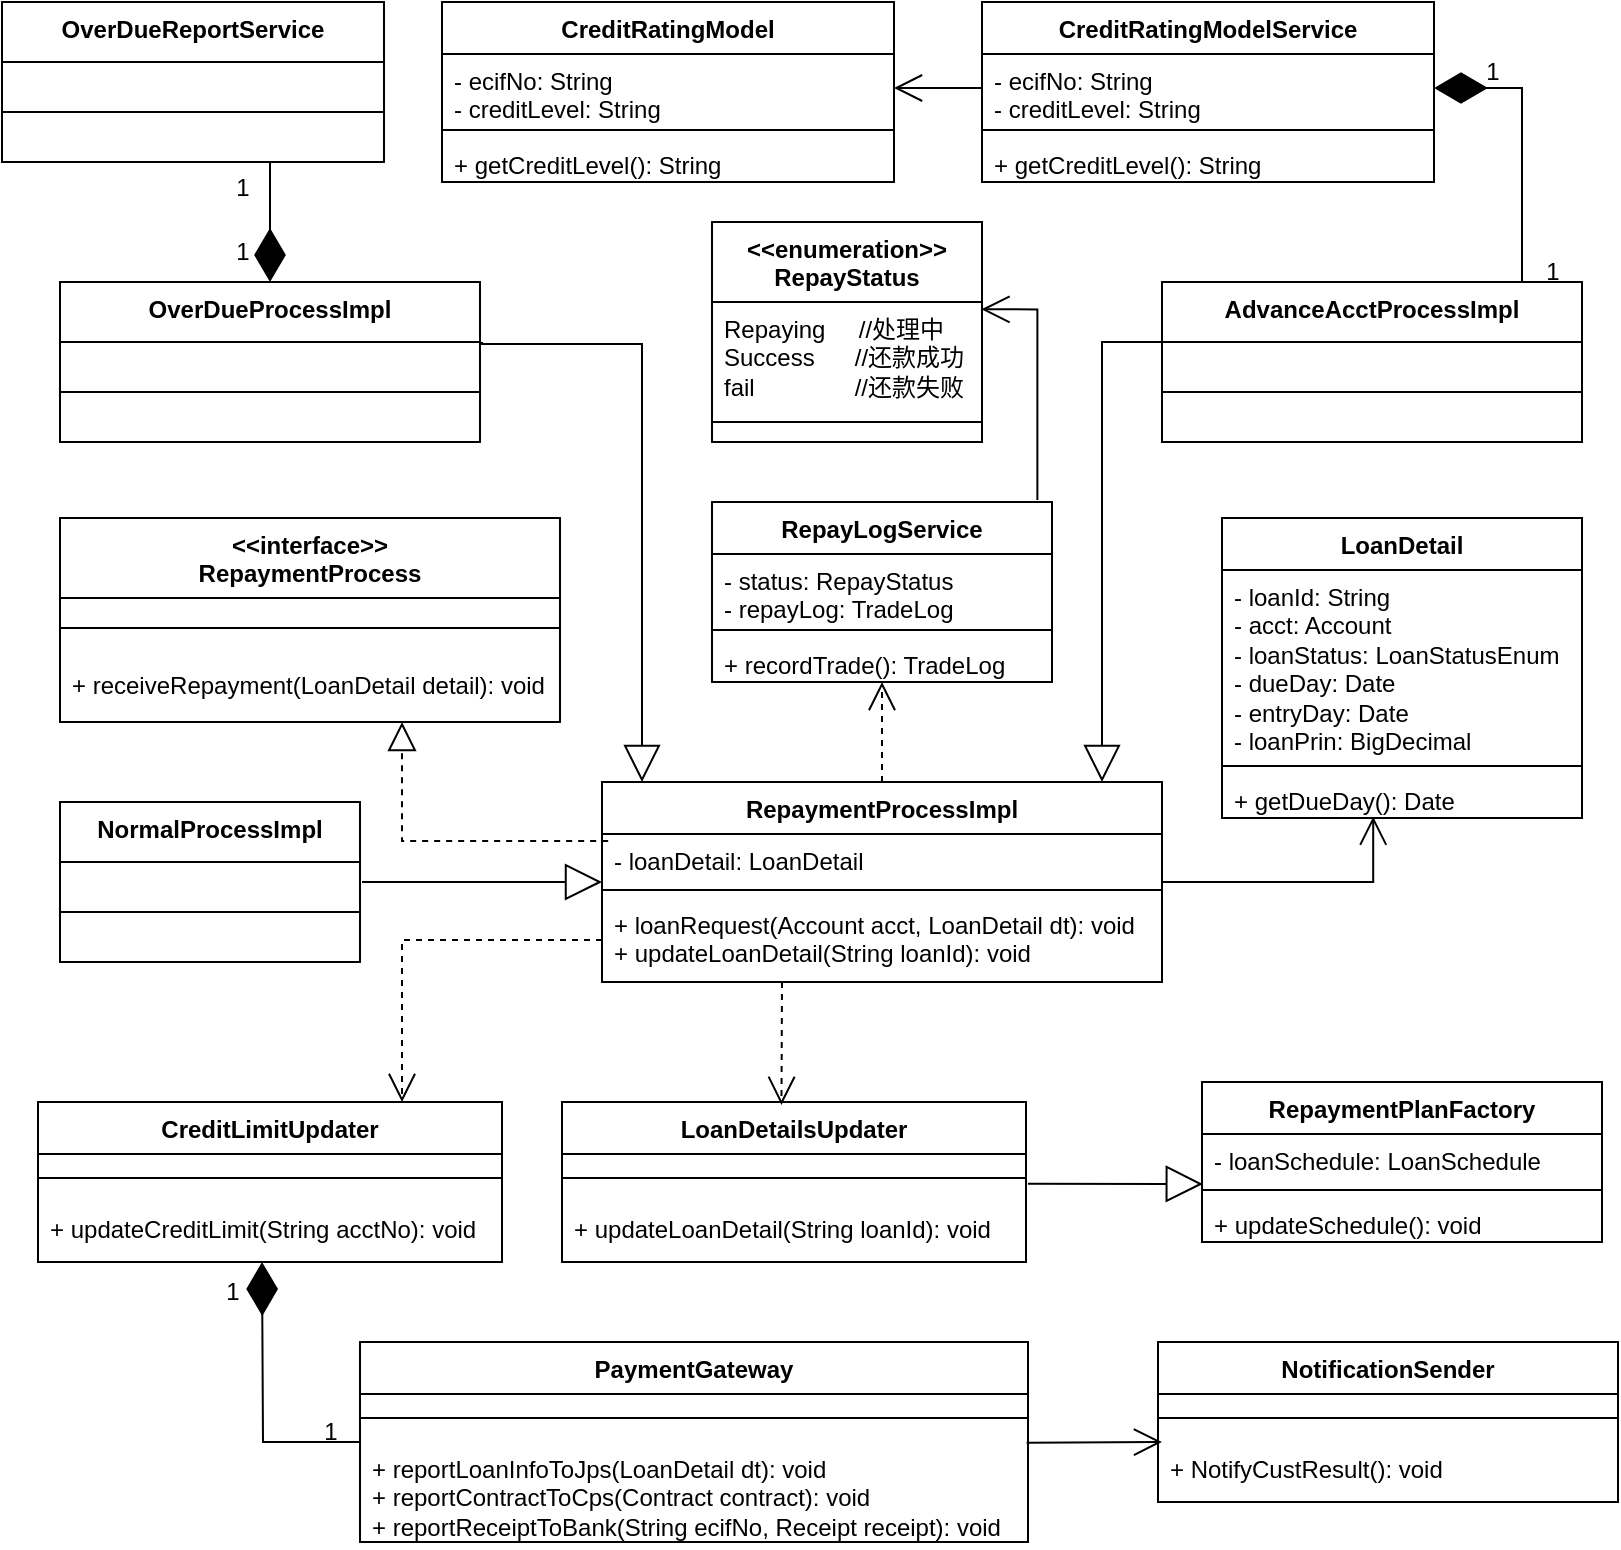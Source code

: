 <mxfile version="21.6.9" type="github">
  <diagram name="第 1 页" id="CDCMT0ahfo753EKsKTET">
    <mxGraphModel dx="1173" dy="772" grid="1" gridSize="10" guides="1" tooltips="1" connect="1" arrows="1" fold="1" page="1" pageScale="1" pageWidth="827" pageHeight="1169" math="0" shadow="0">
      <root>
        <mxCell id="0" />
        <mxCell id="1" parent="0" />
        <mxCell id="DLmoHrTBkKyLxjn6FFNR-3" value="&amp;lt;&amp;lt;interface&amp;gt;&amp;gt;&lt;br style=&quot;border-color: var(--border-color);&quot;&gt;RepaymentProcess" style="swimlane;fontStyle=1;align=center;verticalAlign=top;childLayout=stackLayout;horizontal=1;startSize=40;horizontalStack=0;resizeParent=1;resizeParentMax=0;resizeLast=0;collapsible=1;marginBottom=0;whiteSpace=wrap;html=1;" parent="1" vertex="1">
          <mxGeometry x="39" y="1008" width="250" height="102" as="geometry" />
        </mxCell>
        <mxCell id="DLmoHrTBkKyLxjn6FFNR-5" value="" style="line;strokeWidth=1;fillColor=none;align=left;verticalAlign=middle;spacingTop=-1;spacingLeft=3;spacingRight=3;rotatable=0;labelPosition=right;points=[];portConstraint=eastwest;strokeColor=inherit;" parent="DLmoHrTBkKyLxjn6FFNR-3" vertex="1">
          <mxGeometry y="40" width="250" height="30" as="geometry" />
        </mxCell>
        <mxCell id="DLmoHrTBkKyLxjn6FFNR-6" value="+ receiveRepayment(LoanDetail detail): void" style="text;strokeColor=none;fillColor=none;align=left;verticalAlign=top;spacingLeft=4;spacingRight=4;overflow=hidden;rotatable=0;points=[[0,0.5],[1,0.5]];portConstraint=eastwest;whiteSpace=wrap;html=1;" parent="DLmoHrTBkKyLxjn6FFNR-3" vertex="1">
          <mxGeometry y="70" width="250" height="32" as="geometry" />
        </mxCell>
        <mxCell id="DLmoHrTBkKyLxjn6FFNR-10" value="RepaymentProcessImpl" style="swimlane;fontStyle=1;align=center;verticalAlign=top;childLayout=stackLayout;horizontal=1;startSize=26;horizontalStack=0;resizeParent=1;resizeParentMax=0;resizeLast=0;collapsible=1;marginBottom=0;whiteSpace=wrap;html=1;" parent="1" vertex="1">
          <mxGeometry x="310" y="1140" width="280" height="100" as="geometry" />
        </mxCell>
        <mxCell id="DLmoHrTBkKyLxjn6FFNR-11" value="- loanDetail: LoanDetail" style="text;strokeColor=none;fillColor=none;align=left;verticalAlign=top;spacingLeft=4;spacingRight=4;overflow=hidden;rotatable=0;points=[[0,0.5],[1,0.5]];portConstraint=eastwest;whiteSpace=wrap;html=1;" parent="DLmoHrTBkKyLxjn6FFNR-10" vertex="1">
          <mxGeometry y="26" width="280" height="24" as="geometry" />
        </mxCell>
        <mxCell id="DLmoHrTBkKyLxjn6FFNR-12" value="" style="line;strokeWidth=1;fillColor=none;align=left;verticalAlign=middle;spacingTop=-1;spacingLeft=3;spacingRight=3;rotatable=0;labelPosition=right;points=[];portConstraint=eastwest;strokeColor=inherit;" parent="DLmoHrTBkKyLxjn6FFNR-10" vertex="1">
          <mxGeometry y="50" width="280" height="8" as="geometry" />
        </mxCell>
        <mxCell id="DLmoHrTBkKyLxjn6FFNR-13" value="+ loanRequest(Account acct, LoanDetail dt): void&lt;br style=&quot;border-color: var(--border-color);&quot;&gt;+ updateLoanDetail(String loanId): void" style="text;strokeColor=none;fillColor=none;align=left;verticalAlign=top;spacingLeft=4;spacingRight=4;overflow=hidden;rotatable=0;points=[[0,0.5],[1,0.5]];portConstraint=eastwest;whiteSpace=wrap;html=1;" parent="DLmoHrTBkKyLxjn6FFNR-10" vertex="1">
          <mxGeometry y="58" width="280" height="42" as="geometry" />
        </mxCell>
        <mxCell id="DLmoHrTBkKyLxjn6FFNR-14" value="LoanDetail" style="swimlane;fontStyle=1;align=center;verticalAlign=top;childLayout=stackLayout;horizontal=1;startSize=26;horizontalStack=0;resizeParent=1;resizeParentMax=0;resizeLast=0;collapsible=1;marginBottom=0;whiteSpace=wrap;html=1;" parent="1" vertex="1">
          <mxGeometry x="620" y="1008" width="180" height="150" as="geometry" />
        </mxCell>
        <mxCell id="DLmoHrTBkKyLxjn6FFNR-15" value="- loanId: String&lt;br&gt;- acct: Account&lt;br&gt;- loanStatus: LoanStatusEnum&lt;br&gt;- dueDay: Date&lt;br&gt;- entryDay: Date&lt;br&gt;- loanPrin: BigDecimal" style="text;strokeColor=none;fillColor=none;align=left;verticalAlign=top;spacingLeft=4;spacingRight=4;overflow=hidden;rotatable=0;points=[[0,0.5],[1,0.5]];portConstraint=eastwest;whiteSpace=wrap;html=1;" parent="DLmoHrTBkKyLxjn6FFNR-14" vertex="1">
          <mxGeometry y="26" width="180" height="94" as="geometry" />
        </mxCell>
        <mxCell id="DLmoHrTBkKyLxjn6FFNR-16" value="" style="line;strokeWidth=1;fillColor=none;align=left;verticalAlign=middle;spacingTop=-1;spacingLeft=3;spacingRight=3;rotatable=0;labelPosition=right;points=[];portConstraint=eastwest;strokeColor=inherit;" parent="DLmoHrTBkKyLxjn6FFNR-14" vertex="1">
          <mxGeometry y="120" width="180" height="8" as="geometry" />
        </mxCell>
        <mxCell id="DLmoHrTBkKyLxjn6FFNR-17" value="+ getDueDay(): Date" style="text;strokeColor=none;fillColor=none;align=left;verticalAlign=top;spacingLeft=4;spacingRight=4;overflow=hidden;rotatable=0;points=[[0,0.5],[1,0.5]];portConstraint=eastwest;whiteSpace=wrap;html=1;" parent="DLmoHrTBkKyLxjn6FFNR-14" vertex="1">
          <mxGeometry y="128" width="180" height="22" as="geometry" />
        </mxCell>
        <mxCell id="DLmoHrTBkKyLxjn6FFNR-18" value="" style="endArrow=block;dashed=1;endFill=0;endSize=12;html=1;rounded=0;exitX=0.011;exitY=0.144;exitDx=0;exitDy=0;exitPerimeter=0;edgeStyle=orthogonalEdgeStyle;" parent="1" source="DLmoHrTBkKyLxjn6FFNR-11" target="DLmoHrTBkKyLxjn6FFNR-6" edge="1">
          <mxGeometry width="160" relative="1" as="geometry">
            <mxPoint x="80" y="1140" as="sourcePoint" />
            <mxPoint x="240" y="1140" as="targetPoint" />
            <Array as="points">
              <mxPoint x="210" y="1170" />
            </Array>
          </mxGeometry>
        </mxCell>
        <mxCell id="DLmoHrTBkKyLxjn6FFNR-19" value="" style="endArrow=open;endFill=1;endSize=12;html=1;rounded=0;entryX=0.42;entryY=0.97;entryDx=0;entryDy=0;entryPerimeter=0;edgeStyle=orthogonalEdgeStyle;" parent="1" target="DLmoHrTBkKyLxjn6FFNR-17" edge="1">
          <mxGeometry width="160" relative="1" as="geometry">
            <mxPoint x="590" y="1190" as="sourcePoint" />
            <mxPoint x="750" y="1190" as="targetPoint" />
            <Array as="points">
              <mxPoint x="696" y="1190" />
            </Array>
          </mxGeometry>
        </mxCell>
        <mxCell id="DLmoHrTBkKyLxjn6FFNR-20" value="CreditLimitUpdater" style="swimlane;fontStyle=1;align=center;verticalAlign=top;childLayout=stackLayout;horizontal=1;startSize=26;horizontalStack=0;resizeParent=1;resizeParentMax=0;resizeLast=0;collapsible=1;marginBottom=0;whiteSpace=wrap;html=1;" parent="1" vertex="1">
          <mxGeometry x="28" y="1300" width="232" height="80" as="geometry" />
        </mxCell>
        <mxCell id="DLmoHrTBkKyLxjn6FFNR-21" value="" style="line;strokeWidth=1;fillColor=none;align=left;verticalAlign=middle;spacingTop=-1;spacingLeft=3;spacingRight=3;rotatable=0;labelPosition=right;points=[];portConstraint=eastwest;strokeColor=inherit;" parent="DLmoHrTBkKyLxjn6FFNR-20" vertex="1">
          <mxGeometry y="26" width="232" height="24" as="geometry" />
        </mxCell>
        <mxCell id="DLmoHrTBkKyLxjn6FFNR-22" value="+ updateCreditLimit(String acctNo): void" style="text;strokeColor=none;fillColor=none;align=left;verticalAlign=top;spacingLeft=4;spacingRight=4;overflow=hidden;rotatable=0;points=[[0,0.5],[1,0.5]];portConstraint=eastwest;whiteSpace=wrap;html=1;" parent="DLmoHrTBkKyLxjn6FFNR-20" vertex="1">
          <mxGeometry y="50" width="232" height="30" as="geometry" />
        </mxCell>
        <mxCell id="DLmoHrTBkKyLxjn6FFNR-23" value="LoanDetailsUpdater" style="swimlane;fontStyle=1;align=center;verticalAlign=top;childLayout=stackLayout;horizontal=1;startSize=26;horizontalStack=0;resizeParent=1;resizeParentMax=0;resizeLast=0;collapsible=1;marginBottom=0;whiteSpace=wrap;html=1;" parent="1" vertex="1">
          <mxGeometry x="290" y="1300" width="232" height="80" as="geometry" />
        </mxCell>
        <mxCell id="DLmoHrTBkKyLxjn6FFNR-24" value="" style="line;strokeWidth=1;fillColor=none;align=left;verticalAlign=middle;spacingTop=-1;spacingLeft=3;spacingRight=3;rotatable=0;labelPosition=right;points=[];portConstraint=eastwest;strokeColor=inherit;" parent="DLmoHrTBkKyLxjn6FFNR-23" vertex="1">
          <mxGeometry y="26" width="232" height="24" as="geometry" />
        </mxCell>
        <mxCell id="DLmoHrTBkKyLxjn6FFNR-25" value="+ updateLoanDetail(String loanId): void" style="text;strokeColor=none;fillColor=none;align=left;verticalAlign=top;spacingLeft=4;spacingRight=4;overflow=hidden;rotatable=0;points=[[0,0.5],[1,0.5]];portConstraint=eastwest;whiteSpace=wrap;html=1;" parent="DLmoHrTBkKyLxjn6FFNR-23" vertex="1">
          <mxGeometry y="50" width="232" height="30" as="geometry" />
        </mxCell>
        <mxCell id="DLmoHrTBkKyLxjn6FFNR-26" value="RepaymentPlanFactory" style="swimlane;fontStyle=1;align=center;verticalAlign=top;childLayout=stackLayout;horizontal=1;startSize=26;horizontalStack=0;resizeParent=1;resizeParentMax=0;resizeLast=0;collapsible=1;marginBottom=0;whiteSpace=wrap;html=1;" parent="1" vertex="1">
          <mxGeometry x="610" y="1290" width="200" height="80" as="geometry" />
        </mxCell>
        <mxCell id="DLmoHrTBkKyLxjn6FFNR-27" value="- loanSchedule: LoanSchedule&lt;br&gt;" style="text;strokeColor=none;fillColor=none;align=left;verticalAlign=top;spacingLeft=4;spacingRight=4;overflow=hidden;rotatable=0;points=[[0,0.5],[1,0.5]];portConstraint=eastwest;whiteSpace=wrap;html=1;" parent="DLmoHrTBkKyLxjn6FFNR-26" vertex="1">
          <mxGeometry y="26" width="200" height="24" as="geometry" />
        </mxCell>
        <mxCell id="DLmoHrTBkKyLxjn6FFNR-28" value="" style="line;strokeWidth=1;fillColor=none;align=left;verticalAlign=middle;spacingTop=-1;spacingLeft=3;spacingRight=3;rotatable=0;labelPosition=right;points=[];portConstraint=eastwest;strokeColor=inherit;" parent="DLmoHrTBkKyLxjn6FFNR-26" vertex="1">
          <mxGeometry y="50" width="200" height="8" as="geometry" />
        </mxCell>
        <mxCell id="DLmoHrTBkKyLxjn6FFNR-29" value="+ updateSchedule(): void" style="text;strokeColor=none;fillColor=none;align=left;verticalAlign=top;spacingLeft=4;spacingRight=4;overflow=hidden;rotatable=0;points=[[0,0.5],[1,0.5]];portConstraint=eastwest;whiteSpace=wrap;html=1;" parent="DLmoHrTBkKyLxjn6FFNR-26" vertex="1">
          <mxGeometry y="58" width="200" height="22" as="geometry" />
        </mxCell>
        <mxCell id="DLmoHrTBkKyLxjn6FFNR-30" value="" style="endArrow=block;endSize=16;endFill=0;html=1;rounded=0;exitX=1.004;exitY=0.619;exitDx=0;exitDy=0;exitPerimeter=0;entryX=0.002;entryY=0.125;entryDx=0;entryDy=0;entryPerimeter=0;" parent="1" source="DLmoHrTBkKyLxjn6FFNR-24" target="DLmoHrTBkKyLxjn6FFNR-28" edge="1">
          <mxGeometry width="160" relative="1" as="geometry">
            <mxPoint x="540" y="1350" as="sourcePoint" />
            <mxPoint x="610" y="1350" as="targetPoint" />
          </mxGeometry>
        </mxCell>
        <mxCell id="DLmoHrTBkKyLxjn6FFNR-31" value="PaymentGateway" style="swimlane;fontStyle=1;align=center;verticalAlign=top;childLayout=stackLayout;horizontal=1;startSize=26;horizontalStack=0;resizeParent=1;resizeParentMax=0;resizeLast=0;collapsible=1;marginBottom=0;whiteSpace=wrap;html=1;" parent="1" vertex="1">
          <mxGeometry x="189" y="1420" width="334" height="100" as="geometry" />
        </mxCell>
        <mxCell id="DLmoHrTBkKyLxjn6FFNR-32" value="" style="line;strokeWidth=1;fillColor=none;align=left;verticalAlign=middle;spacingTop=-1;spacingLeft=3;spacingRight=3;rotatable=0;labelPosition=right;points=[];portConstraint=eastwest;strokeColor=inherit;" parent="DLmoHrTBkKyLxjn6FFNR-31" vertex="1">
          <mxGeometry y="26" width="334" height="24" as="geometry" />
        </mxCell>
        <mxCell id="DLmoHrTBkKyLxjn6FFNR-33" value="+ reportLoanInfoToJps(LoanDetail dt): void&lt;br&gt;+ reportContractToCps(Contract contract): void&lt;br&gt;+ reportReceiptToBank(String ecifNo, Receipt receipt): void" style="text;strokeColor=none;fillColor=none;align=left;verticalAlign=top;spacingLeft=4;spacingRight=4;overflow=hidden;rotatable=0;points=[[0,0.5],[1,0.5]];portConstraint=eastwest;whiteSpace=wrap;html=1;" parent="DLmoHrTBkKyLxjn6FFNR-31" vertex="1">
          <mxGeometry y="50" width="334" height="50" as="geometry" />
        </mxCell>
        <mxCell id="DLmoHrTBkKyLxjn6FFNR-34" value="" style="endArrow=diamondThin;endFill=1;endSize=24;html=1;rounded=0;exitX=0;exitY=0.5;exitDx=0;exitDy=0;edgeStyle=orthogonalEdgeStyle;" parent="1" source="DLmoHrTBkKyLxjn6FFNR-31" edge="1">
          <mxGeometry width="160" relative="1" as="geometry">
            <mxPoint x="190" y="1450" as="sourcePoint" />
            <mxPoint x="140" y="1380" as="targetPoint" />
          </mxGeometry>
        </mxCell>
        <mxCell id="DLmoHrTBkKyLxjn6FFNR-35" value="1" style="text;html=1;align=center;verticalAlign=middle;resizable=0;points=[];autosize=1;strokeColor=none;fillColor=none;" parent="1" vertex="1">
          <mxGeometry x="110" y="1380" width="30" height="30" as="geometry" />
        </mxCell>
        <mxCell id="DLmoHrTBkKyLxjn6FFNR-36" value="1" style="text;html=1;align=center;verticalAlign=middle;resizable=0;points=[];autosize=1;strokeColor=none;fillColor=none;" parent="1" vertex="1">
          <mxGeometry x="159" y="1450" width="30" height="30" as="geometry" />
        </mxCell>
        <mxCell id="DLmoHrTBkKyLxjn6FFNR-37" value="NotificationSender" style="swimlane;fontStyle=1;align=center;verticalAlign=top;childLayout=stackLayout;horizontal=1;startSize=26;horizontalStack=0;resizeParent=1;resizeParentMax=0;resizeLast=0;collapsible=1;marginBottom=0;whiteSpace=wrap;html=1;" parent="1" vertex="1">
          <mxGeometry x="588" y="1420" width="230" height="80" as="geometry" />
        </mxCell>
        <mxCell id="DLmoHrTBkKyLxjn6FFNR-38" value="" style="line;strokeWidth=1;fillColor=none;align=left;verticalAlign=middle;spacingTop=-1;spacingLeft=3;spacingRight=3;rotatable=0;labelPosition=right;points=[];portConstraint=eastwest;strokeColor=inherit;" parent="DLmoHrTBkKyLxjn6FFNR-37" vertex="1">
          <mxGeometry y="26" width="230" height="24" as="geometry" />
        </mxCell>
        <mxCell id="DLmoHrTBkKyLxjn6FFNR-39" value="+ NotifyCustResult(): void" style="text;strokeColor=none;fillColor=none;align=left;verticalAlign=top;spacingLeft=4;spacingRight=4;overflow=hidden;rotatable=0;points=[[0,0.5],[1,0.5]];portConstraint=eastwest;whiteSpace=wrap;html=1;" parent="DLmoHrTBkKyLxjn6FFNR-37" vertex="1">
          <mxGeometry y="50" width="230" height="30" as="geometry" />
        </mxCell>
        <mxCell id="DLmoHrTBkKyLxjn6FFNR-40" value="" style="endArrow=open;endFill=1;endSize=12;html=1;rounded=0;exitX=0.998;exitY=0.007;exitDx=0;exitDy=0;exitPerimeter=0;" parent="1" source="DLmoHrTBkKyLxjn6FFNR-33" edge="1">
          <mxGeometry width="160" relative="1" as="geometry">
            <mxPoint x="530" y="1470" as="sourcePoint" />
            <mxPoint x="590" y="1470" as="targetPoint" />
          </mxGeometry>
        </mxCell>
        <mxCell id="DLmoHrTBkKyLxjn6FFNR-42" value="" style="endArrow=open;endFill=1;endSize=12;html=1;rounded=0;exitX=0;exitY=0.5;exitDx=0;exitDy=0;edgeStyle=orthogonalEdgeStyle;dashed=1;" parent="1" source="DLmoHrTBkKyLxjn6FFNR-13" edge="1">
          <mxGeometry width="160" relative="1" as="geometry">
            <mxPoint x="170" y="1250" as="sourcePoint" />
            <mxPoint x="210" y="1300" as="targetPoint" />
            <Array as="points">
              <mxPoint x="210" y="1219" />
              <mxPoint x="210" y="1300" />
            </Array>
          </mxGeometry>
        </mxCell>
        <mxCell id="DLmoHrTBkKyLxjn6FFNR-43" value="" style="endArrow=open;endFill=1;endSize=12;html=1;rounded=0;entryX=0.473;entryY=0.018;entryDx=0;entryDy=0;entryPerimeter=0;dashed=1;" parent="1" target="DLmoHrTBkKyLxjn6FFNR-23" edge="1">
          <mxGeometry width="160" relative="1" as="geometry">
            <mxPoint x="400" y="1240" as="sourcePoint" />
            <mxPoint x="510" y="1280" as="targetPoint" />
          </mxGeometry>
        </mxCell>
        <mxCell id="DLmoHrTBkKyLxjn6FFNR-44" value="NormalProcessImpl" style="swimlane;fontStyle=1;align=center;verticalAlign=top;childLayout=stackLayout;horizontal=1;startSize=30;horizontalStack=0;resizeParent=1;resizeParentMax=0;resizeLast=0;collapsible=1;marginBottom=0;whiteSpace=wrap;html=1;" parent="1" vertex="1">
          <mxGeometry x="39" y="1150" width="150" height="80" as="geometry" />
        </mxCell>
        <mxCell id="DLmoHrTBkKyLxjn6FFNR-45" value="" style="line;strokeWidth=1;fillColor=none;align=left;verticalAlign=middle;spacingTop=-1;spacingLeft=3;spacingRight=3;rotatable=0;labelPosition=right;points=[];portConstraint=eastwest;strokeColor=inherit;" parent="DLmoHrTBkKyLxjn6FFNR-44" vertex="1">
          <mxGeometry y="30" width="150" height="50" as="geometry" />
        </mxCell>
        <mxCell id="DLmoHrTBkKyLxjn6FFNR-46" value="" style="endArrow=block;endSize=16;endFill=0;html=1;rounded=0;" parent="1" edge="1">
          <mxGeometry width="160" relative="1" as="geometry">
            <mxPoint x="190" y="1190" as="sourcePoint" />
            <mxPoint x="310" y="1190" as="targetPoint" />
          </mxGeometry>
        </mxCell>
        <mxCell id="DLmoHrTBkKyLxjn6FFNR-47" value="OverDueProcessImpl" style="swimlane;fontStyle=1;align=center;verticalAlign=top;childLayout=stackLayout;horizontal=1;startSize=30;horizontalStack=0;resizeParent=1;resizeParentMax=0;resizeLast=0;collapsible=1;marginBottom=0;whiteSpace=wrap;html=1;" parent="1" vertex="1">
          <mxGeometry x="39" y="890" width="210" height="80" as="geometry" />
        </mxCell>
        <mxCell id="DLmoHrTBkKyLxjn6FFNR-48" value="" style="line;strokeWidth=1;fillColor=none;align=left;verticalAlign=middle;spacingTop=-1;spacingLeft=3;spacingRight=3;rotatable=0;labelPosition=right;points=[];portConstraint=eastwest;strokeColor=inherit;" parent="DLmoHrTBkKyLxjn6FFNR-47" vertex="1">
          <mxGeometry y="30" width="210" height="50" as="geometry" />
        </mxCell>
        <mxCell id="DLmoHrTBkKyLxjn6FFNR-49" value="" style="endArrow=block;endSize=16;endFill=0;html=1;rounded=0;edgeStyle=orthogonalEdgeStyle;" parent="1" edge="1">
          <mxGeometry width="160" relative="1" as="geometry">
            <mxPoint x="250" y="920" as="sourcePoint" />
            <mxPoint x="330" y="1140" as="targetPoint" />
            <Array as="points">
              <mxPoint x="250" y="921" />
              <mxPoint x="330" y="921" />
              <mxPoint x="330" y="1140" />
            </Array>
          </mxGeometry>
        </mxCell>
        <mxCell id="DLmoHrTBkKyLxjn6FFNR-50" value="AdvanceAcctProcessImpl" style="swimlane;fontStyle=1;align=center;verticalAlign=top;childLayout=stackLayout;horizontal=1;startSize=30;horizontalStack=0;resizeParent=1;resizeParentMax=0;resizeLast=0;collapsible=1;marginBottom=0;whiteSpace=wrap;html=1;" parent="1" vertex="1">
          <mxGeometry x="590" y="890" width="210" height="80" as="geometry" />
        </mxCell>
        <mxCell id="DLmoHrTBkKyLxjn6FFNR-51" value="" style="line;strokeWidth=1;fillColor=none;align=left;verticalAlign=middle;spacingTop=-1;spacingLeft=3;spacingRight=3;rotatable=0;labelPosition=right;points=[];portConstraint=eastwest;strokeColor=inherit;" parent="DLmoHrTBkKyLxjn6FFNR-50" vertex="1">
          <mxGeometry y="30" width="210" height="50" as="geometry" />
        </mxCell>
        <mxCell id="DLmoHrTBkKyLxjn6FFNR-52" value="" style="endArrow=block;endSize=16;endFill=0;html=1;rounded=0;edgeStyle=orthogonalEdgeStyle;" parent="1" edge="1">
          <mxGeometry width="160" relative="1" as="geometry">
            <mxPoint x="590" y="920" as="sourcePoint" />
            <mxPoint x="560" y="1140" as="targetPoint" />
            <Array as="points">
              <mxPoint x="560" y="920" />
              <mxPoint x="560" y="1140" />
            </Array>
          </mxGeometry>
        </mxCell>
        <mxCell id="DLmoHrTBkKyLxjn6FFNR-55" value="RepayLogService" style="swimlane;fontStyle=1;align=center;verticalAlign=top;childLayout=stackLayout;horizontal=1;startSize=26;horizontalStack=0;resizeParent=1;resizeParentMax=0;resizeLast=0;collapsible=1;marginBottom=0;whiteSpace=wrap;html=1;" parent="1" vertex="1">
          <mxGeometry x="365" y="1000" width="170" height="90" as="geometry" />
        </mxCell>
        <mxCell id="DLmoHrTBkKyLxjn6FFNR-56" value="- status: RepayStatus&lt;br&gt;- repayLog: TradeLog" style="text;strokeColor=none;fillColor=none;align=left;verticalAlign=top;spacingLeft=4;spacingRight=4;overflow=hidden;rotatable=0;points=[[0,0.5],[1,0.5]];portConstraint=eastwest;whiteSpace=wrap;html=1;" parent="DLmoHrTBkKyLxjn6FFNR-55" vertex="1">
          <mxGeometry y="26" width="170" height="34" as="geometry" />
        </mxCell>
        <mxCell id="DLmoHrTBkKyLxjn6FFNR-57" value="" style="line;strokeWidth=1;fillColor=none;align=left;verticalAlign=middle;spacingTop=-1;spacingLeft=3;spacingRight=3;rotatable=0;labelPosition=right;points=[];portConstraint=eastwest;strokeColor=inherit;" parent="DLmoHrTBkKyLxjn6FFNR-55" vertex="1">
          <mxGeometry y="60" width="170" height="8" as="geometry" />
        </mxCell>
        <mxCell id="DLmoHrTBkKyLxjn6FFNR-58" value="+ recordTrade(): TradeLog" style="text;strokeColor=none;fillColor=none;align=left;verticalAlign=top;spacingLeft=4;spacingRight=4;overflow=hidden;rotatable=0;points=[[0,0.5],[1,0.5]];portConstraint=eastwest;whiteSpace=wrap;html=1;" parent="DLmoHrTBkKyLxjn6FFNR-55" vertex="1">
          <mxGeometry y="68" width="170" height="22" as="geometry" />
        </mxCell>
        <mxCell id="DLmoHrTBkKyLxjn6FFNR-59" value="" style="endArrow=open;endSize=12;dashed=1;html=1;rounded=0;exitX=0.5;exitY=0;exitDx=0;exitDy=0;" parent="1" source="DLmoHrTBkKyLxjn6FFNR-10" target="DLmoHrTBkKyLxjn6FFNR-58" edge="1">
          <mxGeometry x="0.009" width="160" relative="1" as="geometry">
            <mxPoint x="390" y="1110" as="sourcePoint" />
            <mxPoint x="550" y="1110" as="targetPoint" />
            <mxPoint as="offset" />
          </mxGeometry>
        </mxCell>
        <mxCell id="DLmoHrTBkKyLxjn6FFNR-61" value="CreditRatingModelService" style="swimlane;fontStyle=1;align=center;verticalAlign=top;childLayout=stackLayout;horizontal=1;startSize=26;horizontalStack=0;resizeParent=1;resizeParentMax=0;resizeLast=0;collapsible=1;marginBottom=0;whiteSpace=wrap;html=1;" parent="1" vertex="1">
          <mxGeometry x="500" y="750" width="226" height="90" as="geometry" />
        </mxCell>
        <mxCell id="DLmoHrTBkKyLxjn6FFNR-62" value="- ecifNo: String&lt;br&gt;- creditLevel: String" style="text;strokeColor=none;fillColor=none;align=left;verticalAlign=top;spacingLeft=4;spacingRight=4;overflow=hidden;rotatable=0;points=[[0,0.5],[1,0.5]];portConstraint=eastwest;whiteSpace=wrap;html=1;" parent="DLmoHrTBkKyLxjn6FFNR-61" vertex="1">
          <mxGeometry y="26" width="226" height="34" as="geometry" />
        </mxCell>
        <mxCell id="DLmoHrTBkKyLxjn6FFNR-63" value="" style="line;strokeWidth=1;fillColor=none;align=left;verticalAlign=middle;spacingTop=-1;spacingLeft=3;spacingRight=3;rotatable=0;labelPosition=right;points=[];portConstraint=eastwest;strokeColor=inherit;" parent="DLmoHrTBkKyLxjn6FFNR-61" vertex="1">
          <mxGeometry y="60" width="226" height="8" as="geometry" />
        </mxCell>
        <mxCell id="DLmoHrTBkKyLxjn6FFNR-64" value="+ getCreditLevel(): String" style="text;strokeColor=none;fillColor=none;align=left;verticalAlign=top;spacingLeft=4;spacingRight=4;overflow=hidden;rotatable=0;points=[[0,0.5],[1,0.5]];portConstraint=eastwest;whiteSpace=wrap;html=1;" parent="DLmoHrTBkKyLxjn6FFNR-61" vertex="1">
          <mxGeometry y="68" width="226" height="22" as="geometry" />
        </mxCell>
        <mxCell id="DLmoHrTBkKyLxjn6FFNR-65" value="" style="endArrow=diamondThin;endFill=1;endSize=24;html=1;rounded=0;entryX=1;entryY=0.5;entryDx=0;entryDy=0;edgeStyle=orthogonalEdgeStyle;" parent="1" target="DLmoHrTBkKyLxjn6FFNR-62" edge="1">
          <mxGeometry width="160" relative="1" as="geometry">
            <mxPoint x="770" y="890" as="sourcePoint" />
            <mxPoint x="900" y="870" as="targetPoint" />
            <Array as="points">
              <mxPoint x="770" y="890" />
              <mxPoint x="770" y="793" />
            </Array>
          </mxGeometry>
        </mxCell>
        <mxCell id="DLmoHrTBkKyLxjn6FFNR-66" value="1" style="text;html=1;align=center;verticalAlign=middle;resizable=0;points=[];autosize=1;strokeColor=none;fillColor=none;" parent="1" vertex="1">
          <mxGeometry x="740" y="770" width="30" height="30" as="geometry" />
        </mxCell>
        <mxCell id="DLmoHrTBkKyLxjn6FFNR-67" value="1" style="text;html=1;align=center;verticalAlign=middle;resizable=0;points=[];autosize=1;strokeColor=none;fillColor=none;" parent="1" vertex="1">
          <mxGeometry x="770" y="870" width="30" height="30" as="geometry" />
        </mxCell>
        <mxCell id="DLmoHrTBkKyLxjn6FFNR-68" value="CreditRatingModel" style="swimlane;fontStyle=1;align=center;verticalAlign=top;childLayout=stackLayout;horizontal=1;startSize=26;horizontalStack=0;resizeParent=1;resizeParentMax=0;resizeLast=0;collapsible=1;marginBottom=0;whiteSpace=wrap;html=1;" parent="1" vertex="1">
          <mxGeometry x="230" y="750" width="226" height="90" as="geometry" />
        </mxCell>
        <mxCell id="DLmoHrTBkKyLxjn6FFNR-69" value="- ecifNo: String&lt;br&gt;- creditLevel: String" style="text;strokeColor=none;fillColor=none;align=left;verticalAlign=top;spacingLeft=4;spacingRight=4;overflow=hidden;rotatable=0;points=[[0,0.5],[1,0.5]];portConstraint=eastwest;whiteSpace=wrap;html=1;" parent="DLmoHrTBkKyLxjn6FFNR-68" vertex="1">
          <mxGeometry y="26" width="226" height="34" as="geometry" />
        </mxCell>
        <mxCell id="DLmoHrTBkKyLxjn6FFNR-70" value="" style="line;strokeWidth=1;fillColor=none;align=left;verticalAlign=middle;spacingTop=-1;spacingLeft=3;spacingRight=3;rotatable=0;labelPosition=right;points=[];portConstraint=eastwest;strokeColor=inherit;" parent="DLmoHrTBkKyLxjn6FFNR-68" vertex="1">
          <mxGeometry y="60" width="226" height="8" as="geometry" />
        </mxCell>
        <mxCell id="DLmoHrTBkKyLxjn6FFNR-71" value="+ getCreditLevel(): String" style="text;strokeColor=none;fillColor=none;align=left;verticalAlign=top;spacingLeft=4;spacingRight=4;overflow=hidden;rotatable=0;points=[[0,0.5],[1,0.5]];portConstraint=eastwest;whiteSpace=wrap;html=1;" parent="DLmoHrTBkKyLxjn6FFNR-68" vertex="1">
          <mxGeometry y="68" width="226" height="22" as="geometry" />
        </mxCell>
        <mxCell id="DLmoHrTBkKyLxjn6FFNR-72" value="" style="endArrow=open;endFill=1;endSize=12;html=1;rounded=0;exitX=0;exitY=0.5;exitDx=0;exitDy=0;entryX=1;entryY=0.5;entryDx=0;entryDy=0;" parent="1" source="DLmoHrTBkKyLxjn6FFNR-62" target="DLmoHrTBkKyLxjn6FFNR-69" edge="1">
          <mxGeometry width="160" relative="1" as="geometry">
            <mxPoint x="370" y="900" as="sourcePoint" />
            <mxPoint x="530" y="900" as="targetPoint" />
          </mxGeometry>
        </mxCell>
        <mxCell id="DLmoHrTBkKyLxjn6FFNR-73" value="OverDueReportService" style="swimlane;fontStyle=1;align=center;verticalAlign=top;childLayout=stackLayout;horizontal=1;startSize=30;horizontalStack=0;resizeParent=1;resizeParentMax=0;resizeLast=0;collapsible=1;marginBottom=0;whiteSpace=wrap;html=1;" parent="1" vertex="1">
          <mxGeometry x="10" y="750" width="191" height="80" as="geometry" />
        </mxCell>
        <mxCell id="DLmoHrTBkKyLxjn6FFNR-74" value="" style="line;strokeWidth=1;fillColor=none;align=left;verticalAlign=middle;spacingTop=-1;spacingLeft=3;spacingRight=3;rotatable=0;labelPosition=right;points=[];portConstraint=eastwest;strokeColor=inherit;" parent="DLmoHrTBkKyLxjn6FFNR-73" vertex="1">
          <mxGeometry y="30" width="191" height="50" as="geometry" />
        </mxCell>
        <mxCell id="DLmoHrTBkKyLxjn6FFNR-76" value="" style="endArrow=diamondThin;endFill=1;endSize=24;html=1;rounded=0;entryX=0.5;entryY=0;entryDx=0;entryDy=0;" parent="1" target="DLmoHrTBkKyLxjn6FFNR-47" edge="1">
          <mxGeometry width="160" relative="1" as="geometry">
            <mxPoint x="144" y="830" as="sourcePoint" />
            <mxPoint x="220" y="860" as="targetPoint" />
          </mxGeometry>
        </mxCell>
        <mxCell id="DLmoHrTBkKyLxjn6FFNR-77" value="&lt;b style=&quot;border-color: var(--border-color);&quot;&gt;&amp;lt;&amp;lt;enumeration&amp;gt;&amp;gt;&lt;br style=&quot;border-color: var(--border-color);&quot;&gt;RepayStatus&lt;br&gt;&lt;/b&gt;" style="swimlane;fontStyle=1;align=center;verticalAlign=top;childLayout=stackLayout;horizontal=1;startSize=40;horizontalStack=0;resizeParent=1;resizeParentMax=0;resizeLast=0;collapsible=1;marginBottom=0;whiteSpace=wrap;html=1;" parent="1" vertex="1">
          <mxGeometry x="365" y="860" width="135" height="110" as="geometry" />
        </mxCell>
        <mxCell id="DLmoHrTBkKyLxjn6FFNR-78" value="Repaying&amp;nbsp; &amp;nbsp; &amp;nbsp;//处理中&lt;br&gt;Success&amp;nbsp; &amp;nbsp; &amp;nbsp; //还款成功&lt;br&gt;fail&amp;nbsp; &amp;nbsp; &amp;nbsp; &amp;nbsp; &amp;nbsp; &amp;nbsp; &amp;nbsp; &amp;nbsp;//还款失败" style="text;strokeColor=none;fillColor=none;align=left;verticalAlign=top;spacingLeft=4;spacingRight=4;overflow=hidden;rotatable=0;points=[[0,0.5],[1,0.5]];portConstraint=eastwest;whiteSpace=wrap;html=1;" parent="DLmoHrTBkKyLxjn6FFNR-77" vertex="1">
          <mxGeometry y="40" width="135" height="50" as="geometry" />
        </mxCell>
        <mxCell id="DLmoHrTBkKyLxjn6FFNR-79" value="" style="line;strokeWidth=1;fillColor=none;align=left;verticalAlign=middle;spacingTop=-1;spacingLeft=3;spacingRight=3;rotatable=0;labelPosition=right;points=[];portConstraint=eastwest;strokeColor=inherit;" parent="DLmoHrTBkKyLxjn6FFNR-77" vertex="1">
          <mxGeometry y="90" width="135" height="20" as="geometry" />
        </mxCell>
        <mxCell id="DLmoHrTBkKyLxjn6FFNR-80" value="" style="endArrow=open;endFill=1;endSize=12;html=1;rounded=0;exitX=0.957;exitY=-0.011;exitDx=0;exitDy=0;entryX=0.998;entryY=0.073;entryDx=0;entryDy=0;entryPerimeter=0;edgeStyle=orthogonalEdgeStyle;exitPerimeter=0;" parent="1" source="DLmoHrTBkKyLxjn6FFNR-55" target="DLmoHrTBkKyLxjn6FFNR-78" edge="1">
          <mxGeometry width="160" relative="1" as="geometry">
            <mxPoint x="520" y="950" as="sourcePoint" />
            <mxPoint x="680" y="950" as="targetPoint" />
          </mxGeometry>
        </mxCell>
        <mxCell id="nXDE0cx4DjISOWLo2XXz-1" value="1" style="text;html=1;align=center;verticalAlign=middle;resizable=0;points=[];autosize=1;strokeColor=none;fillColor=none;" vertex="1" parent="1">
          <mxGeometry x="115" y="860" width="30" height="30" as="geometry" />
        </mxCell>
        <mxCell id="nXDE0cx4DjISOWLo2XXz-2" value="1" style="text;html=1;align=center;verticalAlign=middle;resizable=0;points=[];autosize=1;strokeColor=none;fillColor=none;" vertex="1" parent="1">
          <mxGeometry x="115" y="828" width="30" height="30" as="geometry" />
        </mxCell>
      </root>
    </mxGraphModel>
  </diagram>
</mxfile>
